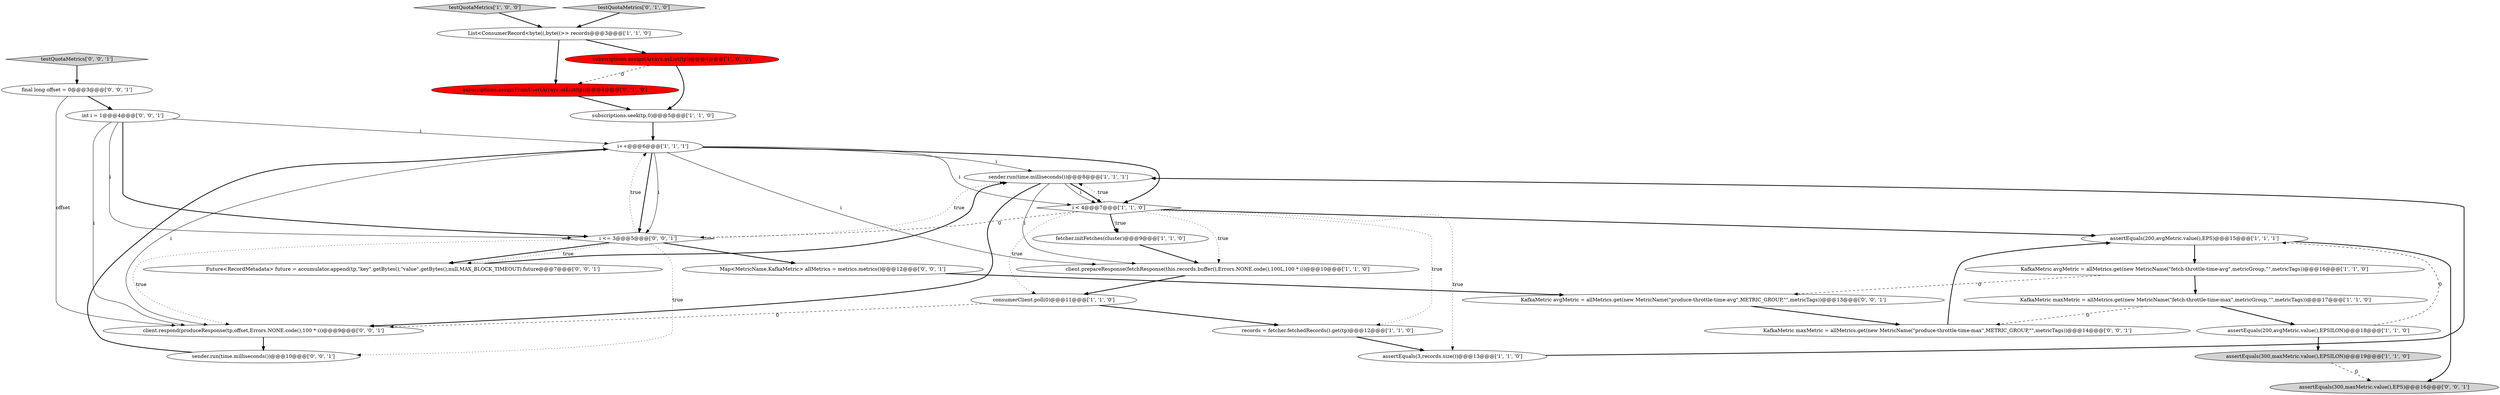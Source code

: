 digraph {
2 [style = filled, label = "testQuotaMetrics['1', '0', '0']", fillcolor = lightgray, shape = diamond image = "AAA0AAABBB1BBB"];
5 [style = filled, label = "fetcher.initFetches(cluster)@@@9@@@['1', '1', '0']", fillcolor = white, shape = ellipse image = "AAA0AAABBB1BBB"];
6 [style = filled, label = "assertEquals(200,avgMetric.value(),EPSILON)@@@18@@@['1', '1', '0']", fillcolor = white, shape = ellipse image = "AAA0AAABBB1BBB"];
9 [style = filled, label = "KafkaMetric maxMetric = allMetrics.get(new MetricName(\"fetch-throttle-time-max\",metricGroup,\"\",metricTags))@@@17@@@['1', '1', '0']", fillcolor = white, shape = ellipse image = "AAA0AAABBB1BBB"];
3 [style = filled, label = "assertEquals(300,maxMetric.value(),EPSILON)@@@19@@@['1', '1', '0']", fillcolor = lightgray, shape = ellipse image = "AAA0AAABBB1BBB"];
25 [style = filled, label = "testQuotaMetrics['0', '0', '1']", fillcolor = lightgray, shape = diamond image = "AAA0AAABBB3BBB"];
21 [style = filled, label = "KafkaMetric avgMetric = allMetrics.get(new MetricName(\"produce-throttle-time-avg\",METRIC_GROUP,\"\",metricTags))@@@13@@@['0', '0', '1']", fillcolor = white, shape = ellipse image = "AAA0AAABBB3BBB"];
17 [style = filled, label = "testQuotaMetrics['0', '1', '0']", fillcolor = lightgray, shape = diamond image = "AAA0AAABBB2BBB"];
18 [style = filled, label = "subscriptions.assignFromUser(Arrays.asList(tp))@@@4@@@['0', '1', '0']", fillcolor = red, shape = ellipse image = "AAA1AAABBB2BBB"];
22 [style = filled, label = "assertEquals(300,maxMetric.value(),EPS)@@@16@@@['0', '0', '1']", fillcolor = lightgray, shape = ellipse image = "AAA0AAABBB3BBB"];
11 [style = filled, label = "List<ConsumerRecord<byte((,byte((>> records@@@3@@@['1', '1', '0']", fillcolor = white, shape = ellipse image = "AAA0AAABBB1BBB"];
13 [style = filled, label = "sender.run(time.milliseconds())@@@8@@@['1', '1', '1']", fillcolor = white, shape = ellipse image = "AAA0AAABBB1BBB"];
24 [style = filled, label = "KafkaMetric maxMetric = allMetrics.get(new MetricName(\"produce-throttle-time-max\",METRIC_GROUP,\"\",metricTags))@@@14@@@['0', '0', '1']", fillcolor = white, shape = ellipse image = "AAA0AAABBB3BBB"];
7 [style = filled, label = "subscriptions.assign(Arrays.asList(tp))@@@4@@@['1', '0', '0']", fillcolor = red, shape = ellipse image = "AAA1AAABBB1BBB"];
27 [style = filled, label = "Future<RecordMetadata> future = accumulator.append(tp,\"key\".getBytes(),\"value\".getBytes(),null,MAX_BLOCK_TIMEOUT).future@@@7@@@['0', '0', '1']", fillcolor = white, shape = ellipse image = "AAA0AAABBB3BBB"];
28 [style = filled, label = "i <= 3@@@5@@@['0', '0', '1']", fillcolor = white, shape = diamond image = "AAA0AAABBB3BBB"];
19 [style = filled, label = "int i = 1@@@4@@@['0', '0', '1']", fillcolor = white, shape = ellipse image = "AAA0AAABBB3BBB"];
10 [style = filled, label = "i++@@@6@@@['1', '1', '1']", fillcolor = white, shape = ellipse image = "AAA0AAABBB1BBB"];
15 [style = filled, label = "i < 4@@@7@@@['1', '1', '0']", fillcolor = white, shape = diamond image = "AAA0AAABBB1BBB"];
8 [style = filled, label = "subscriptions.seek(tp,0)@@@5@@@['1', '1', '0']", fillcolor = white, shape = ellipse image = "AAA0AAABBB1BBB"];
16 [style = filled, label = "records = fetcher.fetchedRecords().get(tp)@@@12@@@['1', '1', '0']", fillcolor = white, shape = ellipse image = "AAA0AAABBB1BBB"];
14 [style = filled, label = "KafkaMetric avgMetric = allMetrics.get(new MetricName(\"fetch-throttle-time-avg\",metricGroup,\"\",metricTags))@@@16@@@['1', '1', '0']", fillcolor = white, shape = ellipse image = "AAA0AAABBB1BBB"];
1 [style = filled, label = "consumerClient.poll(0)@@@11@@@['1', '1', '0']", fillcolor = white, shape = ellipse image = "AAA0AAABBB1BBB"];
26 [style = filled, label = "final long offset = 0@@@3@@@['0', '0', '1']", fillcolor = white, shape = ellipse image = "AAA0AAABBB3BBB"];
12 [style = filled, label = "assertEquals(3,records.size())@@@13@@@['1', '1', '0']", fillcolor = white, shape = ellipse image = "AAA0AAABBB1BBB"];
4 [style = filled, label = "client.prepareResponse(fetchResponse(this.records.buffer(),Errors.NONE.code(),100L,100 * i))@@@10@@@['1', '1', '0']", fillcolor = white, shape = ellipse image = "AAA0AAABBB1BBB"];
29 [style = filled, label = "Map<MetricName,KafkaMetric> allMetrics = metrics.metrics()@@@12@@@['0', '0', '1']", fillcolor = white, shape = ellipse image = "AAA0AAABBB3BBB"];
20 [style = filled, label = "client.respond(produceResponse(tp,offset,Errors.NONE.code(),100 * i))@@@9@@@['0', '0', '1']", fillcolor = white, shape = ellipse image = "AAA0AAABBB3BBB"];
0 [style = filled, label = "assertEquals(200,avgMetric.value(),EPS)@@@15@@@['1', '1', '1']", fillcolor = white, shape = ellipse image = "AAA0AAABBB1BBB"];
23 [style = filled, label = "sender.run(time.milliseconds())@@@10@@@['0', '0', '1']", fillcolor = white, shape = ellipse image = "AAA0AAABBB3BBB"];
27->13 [style = bold, label=""];
28->29 [style = bold, label=""];
6->3 [style = bold, label=""];
8->10 [style = bold, label=""];
15->5 [style = dotted, label="true"];
28->10 [style = dotted, label="true"];
10->28 [style = solid, label="i"];
10->28 [style = bold, label=""];
10->15 [style = bold, label=""];
7->18 [style = dashed, label="0"];
15->28 [style = dashed, label="0"];
9->24 [style = dashed, label="0"];
28->20 [style = dotted, label="true"];
24->0 [style = bold, label=""];
19->10 [style = solid, label="i"];
6->0 [style = dashed, label="0"];
21->24 [style = bold, label=""];
3->22 [style = dashed, label="0"];
10->4 [style = solid, label="i"];
13->4 [style = solid, label="i"];
15->16 [style = dotted, label="true"];
26->19 [style = bold, label=""];
7->8 [style = bold, label=""];
10->13 [style = solid, label="i"];
29->21 [style = bold, label=""];
11->18 [style = bold, label=""];
15->5 [style = bold, label=""];
15->4 [style = dotted, label="true"];
9->6 [style = bold, label=""];
15->13 [style = dotted, label="true"];
1->20 [style = dashed, label="0"];
26->20 [style = solid, label="offset"];
19->20 [style = solid, label="i"];
12->13 [style = bold, label=""];
0->14 [style = bold, label=""];
20->23 [style = bold, label=""];
10->15 [style = solid, label="i"];
1->16 [style = bold, label=""];
15->1 [style = dotted, label="true"];
19->28 [style = solid, label="i"];
15->0 [style = bold, label=""];
0->22 [style = bold, label=""];
5->4 [style = bold, label=""];
25->26 [style = bold, label=""];
13->15 [style = solid, label="i"];
23->10 [style = bold, label=""];
15->12 [style = dotted, label="true"];
28->23 [style = dotted, label="true"];
14->9 [style = bold, label=""];
13->20 [style = bold, label=""];
4->1 [style = bold, label=""];
18->8 [style = bold, label=""];
13->15 [style = bold, label=""];
19->28 [style = bold, label=""];
28->27 [style = bold, label=""];
28->27 [style = dotted, label="true"];
14->21 [style = dashed, label="0"];
28->13 [style = dotted, label="true"];
16->12 [style = bold, label=""];
2->11 [style = bold, label=""];
11->7 [style = bold, label=""];
10->20 [style = solid, label="i"];
17->11 [style = bold, label=""];
}
